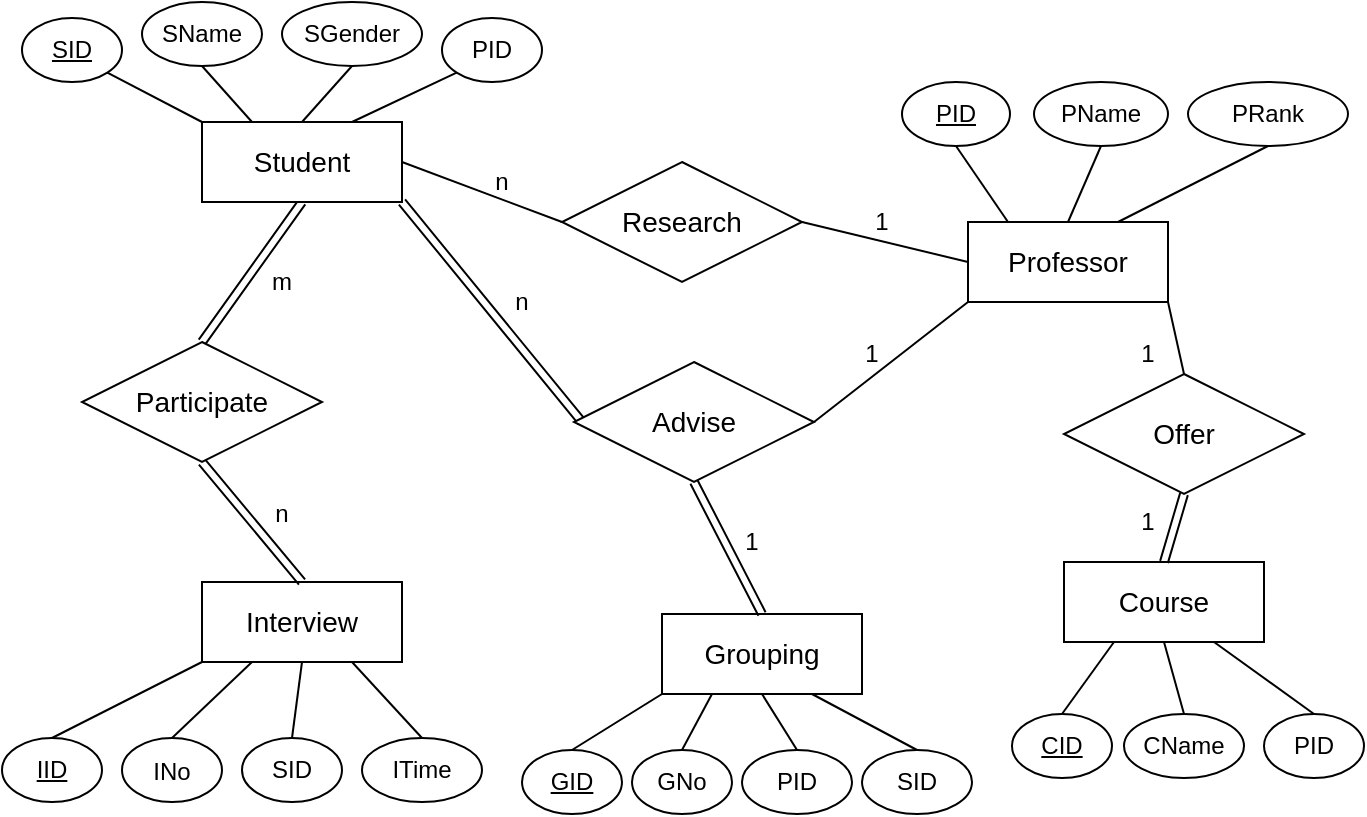 <mxfile version="19.0.3" type="device"><diagram id="ejaUtoFz3u1huIAxww3b" name="Page-1"><mxGraphModel dx="1038" dy="579" grid="1" gridSize="10" guides="1" tooltips="1" connect="1" arrows="1" fold="1" page="1" pageScale="1" pageWidth="827" pageHeight="1169" math="0" shadow="0"><root><mxCell id="0"/><mxCell id="1" parent="0"/><mxCell id="_bsoMwpSWuR5PjSDOJ3D-32" style="edgeStyle=none;rounded=0;orthogonalLoop=1;jettySize=auto;html=1;exitX=1;exitY=0.5;exitDx=0;exitDy=0;entryX=0;entryY=0.5;entryDx=0;entryDy=0;fontSize=12;endArrow=none;endFill=0;" parent="1" source="_bsoMwpSWuR5PjSDOJ3D-1" target="_bsoMwpSWuR5PjSDOJ3D-30" edge="1"><mxGeometry relative="1" as="geometry"/></mxCell><mxCell id="_bsoMwpSWuR5PjSDOJ3D-35" style="edgeStyle=none;rounded=0;orthogonalLoop=1;jettySize=auto;html=1;exitX=1;exitY=1;exitDx=0;exitDy=0;fontSize=12;endArrow=none;endFill=0;shape=link;" parent="1" source="_bsoMwpSWuR5PjSDOJ3D-1" edge="1"><mxGeometry relative="1" as="geometry"><mxPoint x="350" y="310" as="targetPoint"/></mxGeometry></mxCell><mxCell id="_bsoMwpSWuR5PjSDOJ3D-42" style="edgeStyle=none;shape=link;rounded=0;orthogonalLoop=1;jettySize=auto;html=1;exitX=0.5;exitY=1;exitDx=0;exitDy=0;entryX=0.5;entryY=0;entryDx=0;entryDy=0;fontSize=12;endArrow=none;endFill=0;" parent="1" source="_bsoMwpSWuR5PjSDOJ3D-1" target="_bsoMwpSWuR5PjSDOJ3D-41" edge="1"><mxGeometry relative="1" as="geometry"/></mxCell><mxCell id="_bsoMwpSWuR5PjSDOJ3D-1" value="&lt;font style=&quot;font-size: 14px;&quot;&gt;Student&lt;/font&gt;" style="whiteSpace=wrap;html=1;align=center;" parent="1" vertex="1"><mxGeometry x="160" y="160" width="100" height="40" as="geometry"/></mxCell><mxCell id="_bsoMwpSWuR5PjSDOJ3D-3" style="rounded=0;orthogonalLoop=1;jettySize=auto;html=1;exitX=0.5;exitY=1;exitDx=0;exitDy=0;endArrow=none;endFill=0;entryX=0.25;entryY=0;entryDx=0;entryDy=0;" parent="1" source="_bsoMwpSWuR5PjSDOJ3D-2" target="_bsoMwpSWuR5PjSDOJ3D-1" edge="1"><mxGeometry relative="1" as="geometry"><mxPoint x="160" y="160" as="targetPoint"/></mxGeometry></mxCell><mxCell id="_bsoMwpSWuR5PjSDOJ3D-2" value="SName" style="ellipse;whiteSpace=wrap;html=1;align=center;" parent="1" vertex="1"><mxGeometry x="130" y="100" width="60" height="32" as="geometry"/></mxCell><mxCell id="_bsoMwpSWuR5PjSDOJ3D-6" style="edgeStyle=none;rounded=0;orthogonalLoop=1;jettySize=auto;html=1;exitX=0;exitY=0;exitDx=0;exitDy=0;endArrow=none;endFill=0;" parent="1" source="_bsoMwpSWuR5PjSDOJ3D-1" target="_bsoMwpSWuR5PjSDOJ3D-1" edge="1"><mxGeometry relative="1" as="geometry"/></mxCell><mxCell id="_bsoMwpSWuR5PjSDOJ3D-9" style="edgeStyle=none;rounded=0;orthogonalLoop=1;jettySize=auto;html=1;exitX=1;exitY=1;exitDx=0;exitDy=0;entryX=0;entryY=0;entryDx=0;entryDy=0;endArrow=none;endFill=0;" parent="1" source="_bsoMwpSWuR5PjSDOJ3D-8" target="_bsoMwpSWuR5PjSDOJ3D-1" edge="1"><mxGeometry relative="1" as="geometry"/></mxCell><mxCell id="_bsoMwpSWuR5PjSDOJ3D-8" value="SID" style="ellipse;whiteSpace=wrap;html=1;align=center;fontStyle=4;" parent="1" vertex="1"><mxGeometry x="70" y="108" width="50" height="32" as="geometry"/></mxCell><mxCell id="_bsoMwpSWuR5PjSDOJ3D-13" style="edgeStyle=none;rounded=0;orthogonalLoop=1;jettySize=auto;html=1;entryX=0.5;entryY=0;entryDx=0;entryDy=0;endArrow=none;endFill=0;exitX=0.5;exitY=1;exitDx=0;exitDy=0;" parent="1" source="_bsoMwpSWuR5PjSDOJ3D-12" target="_bsoMwpSWuR5PjSDOJ3D-1" edge="1"><mxGeometry relative="1" as="geometry"><mxPoint x="245" y="120" as="sourcePoint"/></mxGeometry></mxCell><mxCell id="_bsoMwpSWuR5PjSDOJ3D-12" value="SGender" style="ellipse;whiteSpace=wrap;html=1;align=center;" parent="1" vertex="1"><mxGeometry x="200" y="100" width="70" height="32" as="geometry"/></mxCell><mxCell id="_bsoMwpSWuR5PjSDOJ3D-46" style="edgeStyle=none;rounded=0;orthogonalLoop=1;jettySize=auto;html=1;exitX=0;exitY=1;exitDx=0;exitDy=0;entryX=0.5;entryY=0;entryDx=0;entryDy=0;fontSize=12;endArrow=none;endFill=0;" parent="1" source="_bsoMwpSWuR5PjSDOJ3D-15" target="_bsoMwpSWuR5PjSDOJ3D-44" edge="1"><mxGeometry relative="1" as="geometry"/></mxCell><mxCell id="_bsoMwpSWuR5PjSDOJ3D-47" style="edgeStyle=none;rounded=0;orthogonalLoop=1;jettySize=auto;html=1;exitX=0.5;exitY=1;exitDx=0;exitDy=0;entryX=0.5;entryY=0;entryDx=0;entryDy=0;fontSize=12;endArrow=none;endFill=0;" parent="1" source="_bsoMwpSWuR5PjSDOJ3D-15" target="_bsoMwpSWuR5PjSDOJ3D-19" edge="1"><mxGeometry relative="1" as="geometry"/></mxCell><mxCell id="_bsoMwpSWuR5PjSDOJ3D-48" style="edgeStyle=none;rounded=0;orthogonalLoop=1;jettySize=auto;html=1;exitX=0.75;exitY=1;exitDx=0;exitDy=0;entryX=0.5;entryY=0;entryDx=0;entryDy=0;fontSize=12;endArrow=none;endFill=0;" parent="1" source="_bsoMwpSWuR5PjSDOJ3D-15" target="_bsoMwpSWuR5PjSDOJ3D-45" edge="1"><mxGeometry relative="1" as="geometry"/></mxCell><mxCell id="_bsoMwpSWuR5PjSDOJ3D-15" value="Grouping" style="whiteSpace=wrap;html=1;align=center;fontSize=14;" parent="1" vertex="1"><mxGeometry x="390" y="406" width="100" height="40" as="geometry"/></mxCell><mxCell id="_bsoMwpSWuR5PjSDOJ3D-19" value="PID" style="ellipse;whiteSpace=wrap;html=1;align=center;fontSize=12;" parent="1" vertex="1"><mxGeometry x="430" y="474" width="55" height="32" as="geometry"/></mxCell><mxCell id="_bsoMwpSWuR5PjSDOJ3D-36" style="edgeStyle=none;rounded=0;orthogonalLoop=1;jettySize=auto;html=1;exitX=0;exitY=1;exitDx=0;exitDy=0;entryX=1;entryY=0.5;entryDx=0;entryDy=0;fontSize=12;endArrow=none;endFill=0;" parent="1" source="_bsoMwpSWuR5PjSDOJ3D-22" target="_bsoMwpSWuR5PjSDOJ3D-31" edge="1"><mxGeometry relative="1" as="geometry"/></mxCell><mxCell id="_bsoMwpSWuR5PjSDOJ3D-57" style="edgeStyle=none;rounded=0;orthogonalLoop=1;jettySize=auto;html=1;exitX=1;exitY=1;exitDx=0;exitDy=0;entryX=0.5;entryY=0;entryDx=0;entryDy=0;fontSize=12;endArrow=none;endFill=0;" parent="1" source="_bsoMwpSWuR5PjSDOJ3D-22" target="_bsoMwpSWuR5PjSDOJ3D-56" edge="1"><mxGeometry relative="1" as="geometry"/></mxCell><mxCell id="_bsoMwpSWuR5PjSDOJ3D-22" value="&lt;font style=&quot;font-size: 14px;&quot;&gt;Professor&lt;/font&gt;" style="whiteSpace=wrap;html=1;align=center;fontSize=12;" parent="1" vertex="1"><mxGeometry x="543" y="210" width="100" height="40" as="geometry"/></mxCell><mxCell id="_bsoMwpSWuR5PjSDOJ3D-26" style="edgeStyle=none;rounded=0;orthogonalLoop=1;jettySize=auto;html=1;exitX=0.5;exitY=1;exitDx=0;exitDy=0;fontSize=12;endArrow=none;endFill=0;" parent="1" source="_bsoMwpSWuR5PjSDOJ3D-23" edge="1"><mxGeometry relative="1" as="geometry"><mxPoint x="563" y="210" as="targetPoint"/></mxGeometry></mxCell><mxCell id="_bsoMwpSWuR5PjSDOJ3D-23" value="PID" style="ellipse;whiteSpace=wrap;html=1;align=center;fontStyle=4;fontSize=12;" parent="1" vertex="1"><mxGeometry x="510" y="140" width="54" height="32" as="geometry"/></mxCell><mxCell id="_bsoMwpSWuR5PjSDOJ3D-27" style="edgeStyle=none;rounded=0;orthogonalLoop=1;jettySize=auto;html=1;exitX=0.5;exitY=1;exitDx=0;exitDy=0;entryX=0.5;entryY=0;entryDx=0;entryDy=0;fontSize=12;endArrow=none;endFill=0;" parent="1" source="_bsoMwpSWuR5PjSDOJ3D-24" target="_bsoMwpSWuR5PjSDOJ3D-22" edge="1"><mxGeometry relative="1" as="geometry"/></mxCell><mxCell id="_bsoMwpSWuR5PjSDOJ3D-24" value="PName" style="ellipse;whiteSpace=wrap;html=1;align=center;fontSize=12;" parent="1" vertex="1"><mxGeometry x="576" y="140" width="67" height="32" as="geometry"/></mxCell><mxCell id="_bsoMwpSWuR5PjSDOJ3D-28" style="edgeStyle=none;rounded=0;orthogonalLoop=1;jettySize=auto;html=1;exitX=0.5;exitY=1;exitDx=0;exitDy=0;entryX=0.75;entryY=0;entryDx=0;entryDy=0;fontSize=12;endArrow=none;endFill=0;" parent="1" source="_bsoMwpSWuR5PjSDOJ3D-25" target="_bsoMwpSWuR5PjSDOJ3D-22" edge="1"><mxGeometry relative="1" as="geometry"/></mxCell><mxCell id="_bsoMwpSWuR5PjSDOJ3D-25" value="PRank" style="ellipse;whiteSpace=wrap;html=1;align=center;fontSize=12;" parent="1" vertex="1"><mxGeometry x="653" y="140" width="80" height="32" as="geometry"/></mxCell><mxCell id="_bsoMwpSWuR5PjSDOJ3D-59" style="edgeStyle=none;rounded=0;orthogonalLoop=1;jettySize=auto;html=1;exitX=0;exitY=1;exitDx=0;exitDy=0;entryX=0.5;entryY=0;entryDx=0;entryDy=0;fontSize=14;endArrow=none;endFill=0;" parent="1" source="_bsoMwpSWuR5PjSDOJ3D-29" target="_bsoMwpSWuR5PjSDOJ3D-38" edge="1"><mxGeometry relative="1" as="geometry"/></mxCell><mxCell id="_bsoMwpSWuR5PjSDOJ3D-60" style="edgeStyle=none;rounded=0;orthogonalLoop=1;jettySize=auto;html=1;exitX=0.5;exitY=1;exitDx=0;exitDy=0;entryX=0.5;entryY=0;entryDx=0;entryDy=0;fontSize=14;endArrow=none;endFill=0;" parent="1" source="_bsoMwpSWuR5PjSDOJ3D-29" target="_bsoMwpSWuR5PjSDOJ3D-39" edge="1"><mxGeometry relative="1" as="geometry"/></mxCell><mxCell id="_bsoMwpSWuR5PjSDOJ3D-61" style="edgeStyle=none;rounded=0;orthogonalLoop=1;jettySize=auto;html=1;exitX=0.75;exitY=1;exitDx=0;exitDy=0;entryX=0.5;entryY=0;entryDx=0;entryDy=0;fontSize=14;endArrow=none;endFill=0;" parent="1" source="_bsoMwpSWuR5PjSDOJ3D-29" target="_bsoMwpSWuR5PjSDOJ3D-40" edge="1"><mxGeometry relative="1" as="geometry"/></mxCell><mxCell id="_bsoMwpSWuR5PjSDOJ3D-29" value="&lt;font style=&quot;font-size: 14px;&quot;&gt;Interview&lt;/font&gt;" style="whiteSpace=wrap;html=1;align=center;fontSize=12;" parent="1" vertex="1"><mxGeometry x="160" y="390" width="100" height="40" as="geometry"/></mxCell><mxCell id="_bsoMwpSWuR5PjSDOJ3D-33" style="edgeStyle=none;rounded=0;orthogonalLoop=1;jettySize=auto;html=1;exitX=1;exitY=0.5;exitDx=0;exitDy=0;entryX=0;entryY=0.5;entryDx=0;entryDy=0;fontSize=12;endArrow=none;endFill=0;" parent="1" source="_bsoMwpSWuR5PjSDOJ3D-30" target="_bsoMwpSWuR5PjSDOJ3D-22" edge="1"><mxGeometry relative="1" as="geometry"/></mxCell><mxCell id="_bsoMwpSWuR5PjSDOJ3D-30" value="&lt;font style=&quot;font-size: 14px;&quot;&gt;Research&lt;/font&gt;" style="shape=rhombus;perimeter=rhombusPerimeter;whiteSpace=wrap;html=1;align=center;fontSize=12;" parent="1" vertex="1"><mxGeometry x="340" y="180" width="120" height="60" as="geometry"/></mxCell><mxCell id="_bsoMwpSWuR5PjSDOJ3D-37" style="edgeStyle=none;rounded=0;orthogonalLoop=1;jettySize=auto;html=1;exitX=0.5;exitY=1;exitDx=0;exitDy=0;entryX=0.5;entryY=0;entryDx=0;entryDy=0;fontSize=12;endArrow=none;endFill=0;shape=link;" parent="1" source="_bsoMwpSWuR5PjSDOJ3D-31" target="_bsoMwpSWuR5PjSDOJ3D-15" edge="1"><mxGeometry relative="1" as="geometry"/></mxCell><mxCell id="_bsoMwpSWuR5PjSDOJ3D-31" value="&lt;font style=&quot;font-size: 14px;&quot;&gt;Advise&lt;/font&gt;" style="shape=rhombus;perimeter=rhombusPerimeter;whiteSpace=wrap;html=1;align=center;fontSize=12;" parent="1" vertex="1"><mxGeometry x="346" y="280" width="120" height="60" as="geometry"/></mxCell><mxCell id="_bsoMwpSWuR5PjSDOJ3D-38" value="IID" style="ellipse;whiteSpace=wrap;html=1;align=center;fontStyle=4;fontSize=12;" parent="1" vertex="1"><mxGeometry x="60" y="468" width="50" height="32" as="geometry"/></mxCell><mxCell id="_bsoMwpSWuR5PjSDOJ3D-39" value="SID" style="ellipse;whiteSpace=wrap;html=1;align=center;fontSize=12;" parent="1" vertex="1"><mxGeometry x="180" y="468" width="50" height="32" as="geometry"/></mxCell><mxCell id="_bsoMwpSWuR5PjSDOJ3D-40" value="ITime" style="ellipse;whiteSpace=wrap;html=1;align=center;fontSize=12;" parent="1" vertex="1"><mxGeometry x="240" y="468" width="60" height="32" as="geometry"/></mxCell><mxCell id="_bsoMwpSWuR5PjSDOJ3D-43" style="edgeStyle=none;rounded=0;orthogonalLoop=1;jettySize=auto;html=1;exitX=0.5;exitY=1;exitDx=0;exitDy=0;entryX=0.5;entryY=0;entryDx=0;entryDy=0;fontSize=12;endArrow=none;endFill=0;shape=link;" parent="1" source="_bsoMwpSWuR5PjSDOJ3D-41" target="_bsoMwpSWuR5PjSDOJ3D-29" edge="1"><mxGeometry relative="1" as="geometry"/></mxCell><mxCell id="_bsoMwpSWuR5PjSDOJ3D-41" value="&lt;font style=&quot;font-size: 14px;&quot;&gt;Participate&lt;/font&gt;" style="shape=rhombus;perimeter=rhombusPerimeter;whiteSpace=wrap;html=1;align=center;fontSize=12;" parent="1" vertex="1"><mxGeometry x="100" y="270" width="120" height="60" as="geometry"/></mxCell><mxCell id="_bsoMwpSWuR5PjSDOJ3D-44" value="GID" style="ellipse;whiteSpace=wrap;html=1;align=center;fontStyle=4;fontSize=12;" parent="1" vertex="1"><mxGeometry x="320" y="474" width="50" height="32" as="geometry"/></mxCell><mxCell id="_bsoMwpSWuR5PjSDOJ3D-45" value="SID" style="ellipse;whiteSpace=wrap;html=1;align=center;fontSize=12;" parent="1" vertex="1"><mxGeometry x="490" y="474" width="55" height="32" as="geometry"/></mxCell><mxCell id="_bsoMwpSWuR5PjSDOJ3D-53" style="edgeStyle=none;rounded=0;orthogonalLoop=1;jettySize=auto;html=1;exitX=0.25;exitY=1;exitDx=0;exitDy=0;entryX=0.5;entryY=0;entryDx=0;entryDy=0;fontSize=12;endArrow=none;endFill=0;" parent="1" source="_bsoMwpSWuR5PjSDOJ3D-49" target="_bsoMwpSWuR5PjSDOJ3D-50" edge="1"><mxGeometry relative="1" as="geometry"/></mxCell><mxCell id="_bsoMwpSWuR5PjSDOJ3D-54" style="edgeStyle=none;rounded=0;orthogonalLoop=1;jettySize=auto;html=1;exitX=0.5;exitY=1;exitDx=0;exitDy=0;entryX=0.5;entryY=0;entryDx=0;entryDy=0;fontSize=12;endArrow=none;endFill=0;" parent="1" source="_bsoMwpSWuR5PjSDOJ3D-49" target="_bsoMwpSWuR5PjSDOJ3D-51" edge="1"><mxGeometry relative="1" as="geometry"/></mxCell><mxCell id="_bsoMwpSWuR5PjSDOJ3D-55" style="edgeStyle=none;rounded=0;orthogonalLoop=1;jettySize=auto;html=1;exitX=0.75;exitY=1;exitDx=0;exitDy=0;entryX=0.5;entryY=0;entryDx=0;entryDy=0;fontSize=12;endArrow=none;endFill=0;" parent="1" source="_bsoMwpSWuR5PjSDOJ3D-49" target="_bsoMwpSWuR5PjSDOJ3D-52" edge="1"><mxGeometry relative="1" as="geometry"/></mxCell><mxCell id="_bsoMwpSWuR5PjSDOJ3D-49" value="&lt;font style=&quot;font-size: 14px;&quot;&gt;Course&lt;/font&gt;" style="whiteSpace=wrap;html=1;align=center;fontSize=12;" parent="1" vertex="1"><mxGeometry x="591" y="380" width="100" height="40" as="geometry"/></mxCell><mxCell id="_bsoMwpSWuR5PjSDOJ3D-50" value="CID" style="ellipse;whiteSpace=wrap;html=1;align=center;fontStyle=4;fontSize=12;" parent="1" vertex="1"><mxGeometry x="565" y="456" width="50" height="32" as="geometry"/></mxCell><mxCell id="_bsoMwpSWuR5PjSDOJ3D-51" value="CName" style="ellipse;whiteSpace=wrap;html=1;align=center;fontSize=12;" parent="1" vertex="1"><mxGeometry x="621" y="456" width="60" height="32" as="geometry"/></mxCell><mxCell id="_bsoMwpSWuR5PjSDOJ3D-52" value="PID" style="ellipse;whiteSpace=wrap;html=1;align=center;fontSize=12;" parent="1" vertex="1"><mxGeometry x="691" y="456" width="50" height="32" as="geometry"/></mxCell><mxCell id="_bsoMwpSWuR5PjSDOJ3D-58" style="edgeStyle=none;rounded=0;orthogonalLoop=1;jettySize=auto;html=1;exitX=0.5;exitY=1;exitDx=0;exitDy=0;entryX=0.5;entryY=0;entryDx=0;entryDy=0;fontSize=12;endArrow=none;endFill=0;shape=link;" parent="1" source="_bsoMwpSWuR5PjSDOJ3D-56" target="_bsoMwpSWuR5PjSDOJ3D-49" edge="1"><mxGeometry relative="1" as="geometry"/></mxCell><mxCell id="_bsoMwpSWuR5PjSDOJ3D-56" value="&lt;font style=&quot;font-size: 14px;&quot;&gt;Offer&lt;/font&gt;" style="shape=rhombus;perimeter=rhombusPerimeter;whiteSpace=wrap;html=1;align=center;fontSize=12;" parent="1" vertex="1"><mxGeometry x="591" y="286" width="120" height="60" as="geometry"/></mxCell><mxCell id="_bsoMwpSWuR5PjSDOJ3D-64" style="edgeStyle=none;rounded=0;orthogonalLoop=1;jettySize=auto;html=1;exitX=0.5;exitY=0;exitDx=0;exitDy=0;entryX=0.25;entryY=1;entryDx=0;entryDy=0;fontSize=12;endArrow=none;endFill=0;" parent="1" source="_bsoMwpSWuR5PjSDOJ3D-63" target="_bsoMwpSWuR5PjSDOJ3D-29" edge="1"><mxGeometry relative="1" as="geometry"/></mxCell><mxCell id="_bsoMwpSWuR5PjSDOJ3D-63" value="&lt;font style=&quot;font-size: 12px;&quot;&gt;INo&lt;/font&gt;" style="ellipse;whiteSpace=wrap;html=1;align=center;fontSize=14;" parent="1" vertex="1"><mxGeometry x="120" y="468" width="50" height="32" as="geometry"/></mxCell><mxCell id="pt0mfenobsAa9Jw_OHZJ-3" style="rounded=0;orthogonalLoop=1;jettySize=auto;html=1;exitX=0;exitY=1;exitDx=0;exitDy=0;endArrow=none;endFill=0;entryX=0.75;entryY=0;entryDx=0;entryDy=0;" edge="1" parent="1" source="pt0mfenobsAa9Jw_OHZJ-2" target="_bsoMwpSWuR5PjSDOJ3D-1"><mxGeometry relative="1" as="geometry"><mxPoint x="240" y="160" as="targetPoint"/></mxGeometry></mxCell><mxCell id="pt0mfenobsAa9Jw_OHZJ-2" value="PID" style="ellipse;whiteSpace=wrap;html=1;align=center;" vertex="1" parent="1"><mxGeometry x="280" y="108" width="50" height="32" as="geometry"/></mxCell><mxCell id="pt0mfenobsAa9Jw_OHZJ-5" style="edgeStyle=none;rounded=0;orthogonalLoop=1;jettySize=auto;html=1;exitX=0.5;exitY=0;exitDx=0;exitDy=0;entryX=0.25;entryY=1;entryDx=0;entryDy=0;endArrow=none;endFill=0;" edge="1" parent="1" source="pt0mfenobsAa9Jw_OHZJ-4" target="_bsoMwpSWuR5PjSDOJ3D-15"><mxGeometry relative="1" as="geometry"/></mxCell><mxCell id="pt0mfenobsAa9Jw_OHZJ-4" value="GNo" style="ellipse;whiteSpace=wrap;html=1;align=center;" vertex="1" parent="1"><mxGeometry x="375" y="474" width="50" height="32" as="geometry"/></mxCell><mxCell id="pt0mfenobsAa9Jw_OHZJ-17" value="1" style="text;html=1;strokeColor=none;fillColor=none;align=center;verticalAlign=middle;whiteSpace=wrap;rounded=0;" vertex="1" parent="1"><mxGeometry x="623" y="350" width="20" height="20" as="geometry"/></mxCell><mxCell id="pt0mfenobsAa9Jw_OHZJ-18" value="1" style="text;html=1;strokeColor=none;fillColor=none;align=center;verticalAlign=middle;whiteSpace=wrap;rounded=0;" vertex="1" parent="1"><mxGeometry x="490" y="200" width="20" height="20" as="geometry"/></mxCell><mxCell id="pt0mfenobsAa9Jw_OHZJ-19" value="1" style="text;html=1;strokeColor=none;fillColor=none;align=center;verticalAlign=middle;whiteSpace=wrap;rounded=0;" vertex="1" parent="1"><mxGeometry x="623" y="266" width="20" height="20" as="geometry"/></mxCell><mxCell id="pt0mfenobsAa9Jw_OHZJ-20" value="m" style="text;html=1;strokeColor=none;fillColor=none;align=center;verticalAlign=middle;whiteSpace=wrap;rounded=0;" vertex="1" parent="1"><mxGeometry x="190" y="230" width="20" height="20" as="geometry"/></mxCell><mxCell id="pt0mfenobsAa9Jw_OHZJ-21" value="n" style="text;html=1;strokeColor=none;fillColor=none;align=center;verticalAlign=middle;whiteSpace=wrap;rounded=0;" vertex="1" parent="1"><mxGeometry x="190" y="346" width="20" height="20" as="geometry"/></mxCell><mxCell id="pt0mfenobsAa9Jw_OHZJ-22" value="n" style="text;html=1;strokeColor=none;fillColor=none;align=center;verticalAlign=middle;whiteSpace=wrap;rounded=0;" vertex="1" parent="1"><mxGeometry x="300" y="180" width="20" height="20" as="geometry"/></mxCell><mxCell id="pt0mfenobsAa9Jw_OHZJ-23" value="n" style="text;html=1;strokeColor=none;fillColor=none;align=center;verticalAlign=middle;whiteSpace=wrap;rounded=0;" vertex="1" parent="1"><mxGeometry x="310" y="240" width="20" height="20" as="geometry"/></mxCell><mxCell id="pt0mfenobsAa9Jw_OHZJ-24" value="1" style="text;html=1;strokeColor=none;fillColor=none;align=center;verticalAlign=middle;whiteSpace=wrap;rounded=0;" vertex="1" parent="1"><mxGeometry x="425" y="360" width="20" height="20" as="geometry"/></mxCell><mxCell id="pt0mfenobsAa9Jw_OHZJ-25" value="1" style="text;html=1;strokeColor=none;fillColor=none;align=center;verticalAlign=middle;whiteSpace=wrap;rounded=0;" vertex="1" parent="1"><mxGeometry x="485" y="266" width="20" height="20" as="geometry"/></mxCell></root></mxGraphModel></diagram></mxfile>